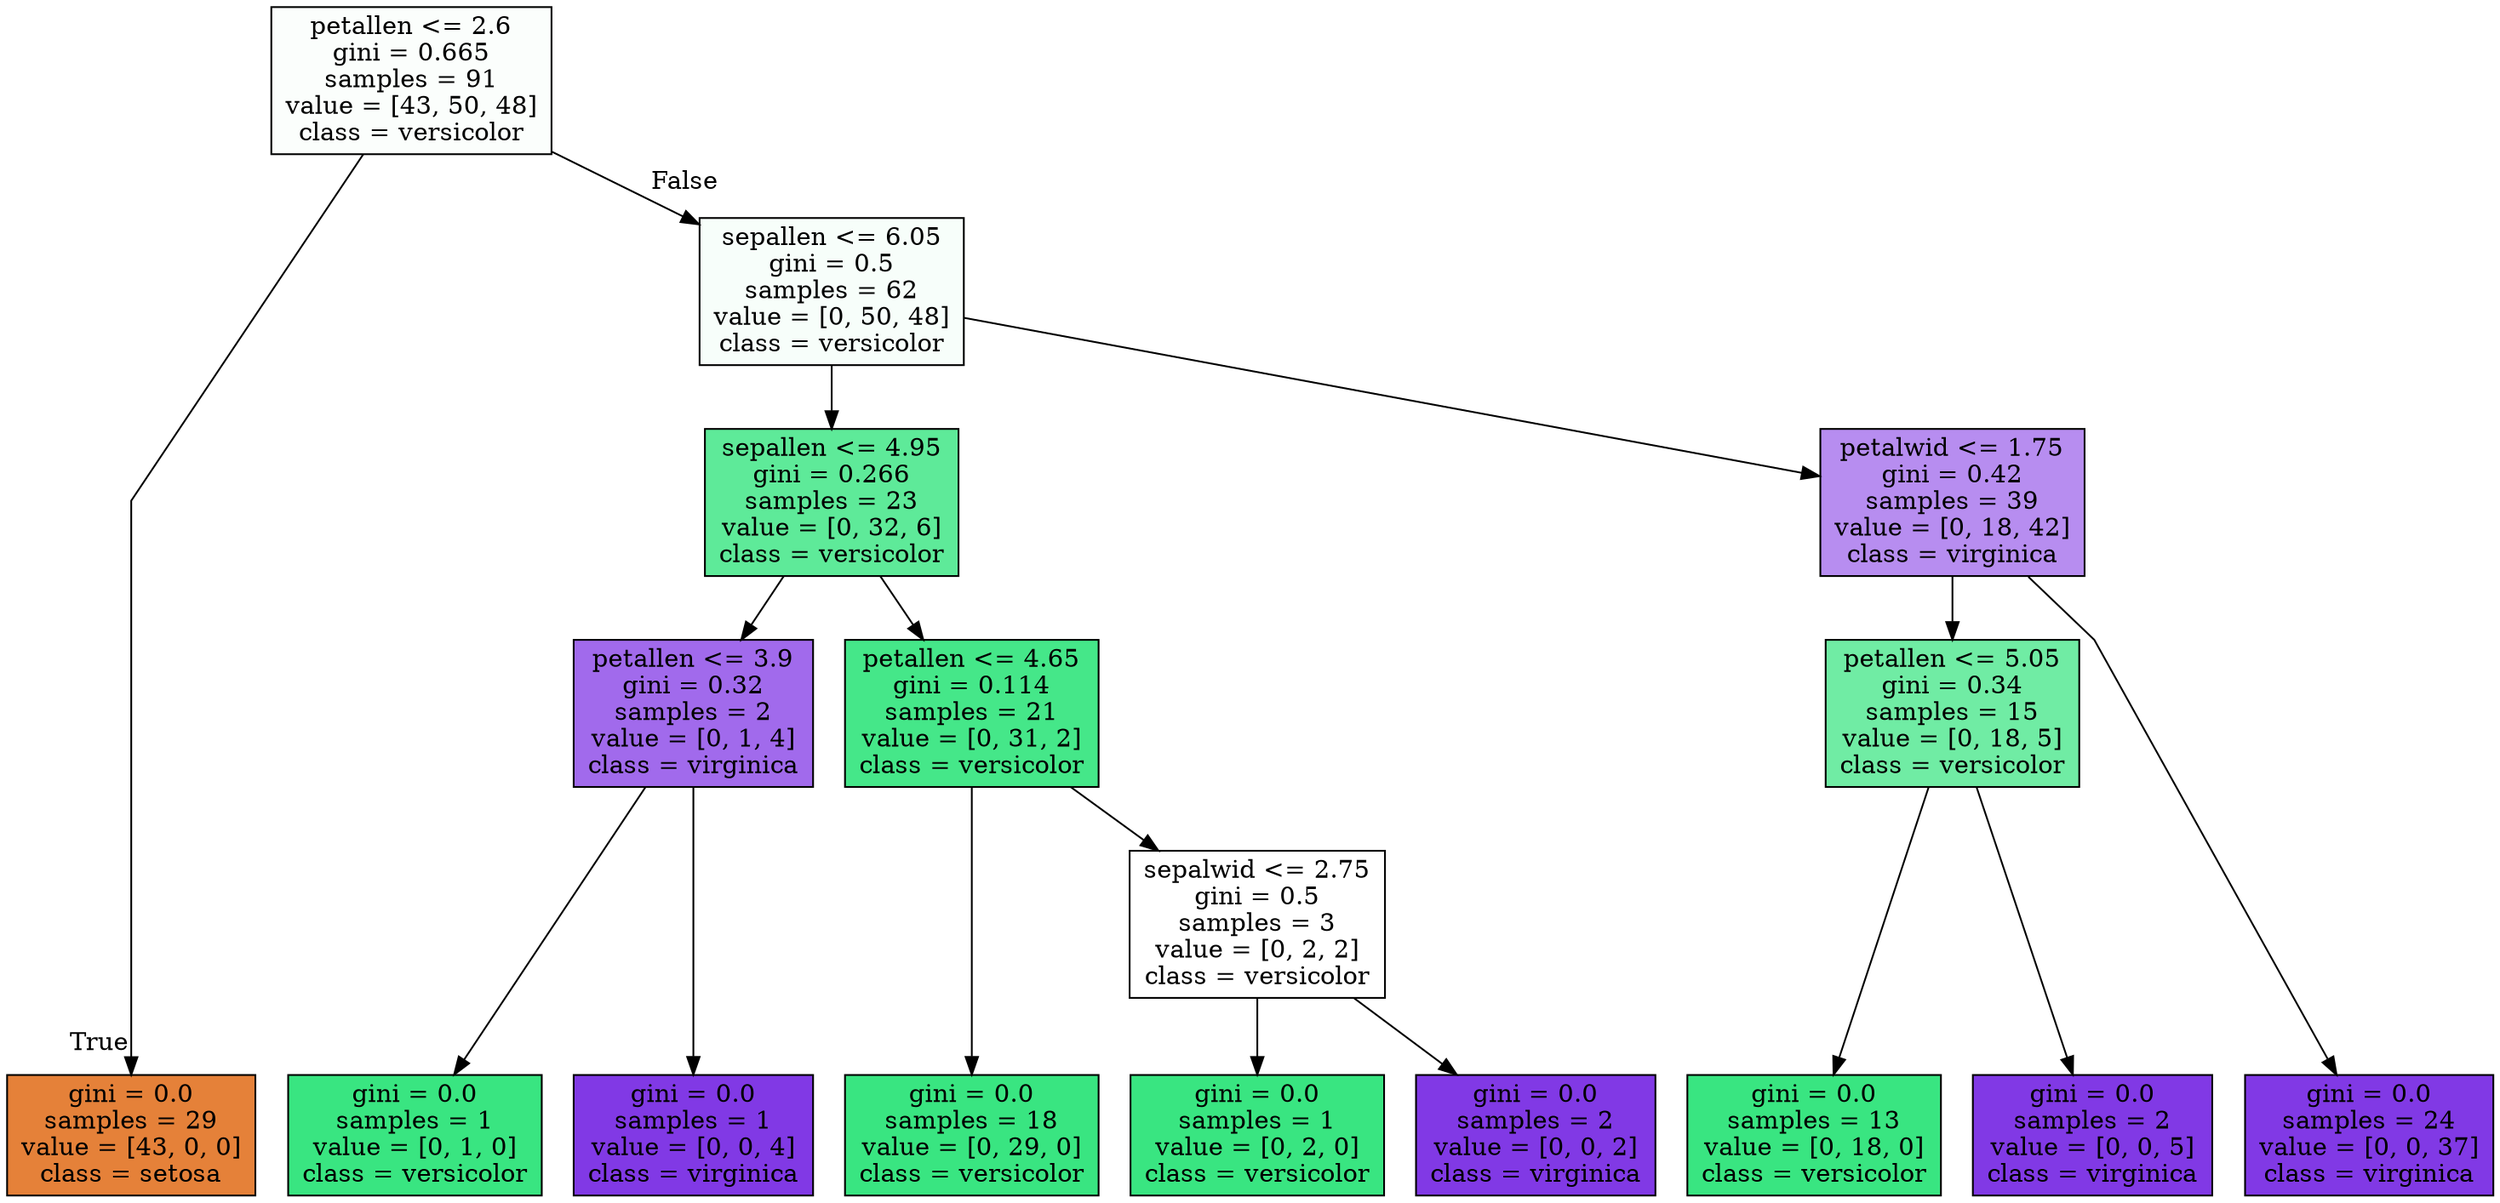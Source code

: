 digraph Tree {
node [shape=box, style="filled", color="black"] ;
graph [ranksep=equally, splines=polyline] ;
0 [label="petallen <= 2.6\ngini = 0.665\nsamples = 91\nvalue = [43, 50, 48]\nclass = versicolor", fillcolor="#39e58105"] ;
1 [label="gini = 0.0\nsamples = 29\nvalue = [43, 0, 0]\nclass = setosa", fillcolor="#e58139ff"] ;
0 -> 1 [labeldistance=2.5, labelangle=45, headlabel="True"] ;
2 [label="sepallen <= 6.05\ngini = 0.5\nsamples = 62\nvalue = [0, 50, 48]\nclass = versicolor", fillcolor="#39e5810a"] ;
0 -> 2 [labeldistance=2.5, labelangle=-45, headlabel="False"] ;
3 [label="sepallen <= 4.95\ngini = 0.266\nsamples = 23\nvalue = [0, 32, 6]\nclass = versicolor", fillcolor="#39e581cf"] ;
2 -> 3 ;
4 [label="petallen <= 3.9\ngini = 0.32\nsamples = 2\nvalue = [0, 1, 4]\nclass = virginica", fillcolor="#8139e5bf"] ;
3 -> 4 ;
5 [label="gini = 0.0\nsamples = 1\nvalue = [0, 1, 0]\nclass = versicolor", fillcolor="#39e581ff"] ;
4 -> 5 ;
6 [label="gini = 0.0\nsamples = 1\nvalue = [0, 0, 4]\nclass = virginica", fillcolor="#8139e5ff"] ;
4 -> 6 ;
7 [label="petallen <= 4.65\ngini = 0.114\nsamples = 21\nvalue = [0, 31, 2]\nclass = versicolor", fillcolor="#39e581ef"] ;
3 -> 7 ;
8 [label="gini = 0.0\nsamples = 18\nvalue = [0, 29, 0]\nclass = versicolor", fillcolor="#39e581ff"] ;
7 -> 8 ;
9 [label="sepalwid <= 2.75\ngini = 0.5\nsamples = 3\nvalue = [0, 2, 2]\nclass = versicolor", fillcolor="#39e58100"] ;
7 -> 9 ;
10 [label="gini = 0.0\nsamples = 1\nvalue = [0, 2, 0]\nclass = versicolor", fillcolor="#39e581ff"] ;
9 -> 10 ;
11 [label="gini = 0.0\nsamples = 2\nvalue = [0, 0, 2]\nclass = virginica", fillcolor="#8139e5ff"] ;
9 -> 11 ;
12 [label="petalwid <= 1.75\ngini = 0.42\nsamples = 39\nvalue = [0, 18, 42]\nclass = virginica", fillcolor="#8139e592"] ;
2 -> 12 ;
13 [label="petallen <= 5.05\ngini = 0.34\nsamples = 15\nvalue = [0, 18, 5]\nclass = versicolor", fillcolor="#39e581b8"] ;
12 -> 13 ;
14 [label="gini = 0.0\nsamples = 13\nvalue = [0, 18, 0]\nclass = versicolor", fillcolor="#39e581ff"] ;
13 -> 14 ;
15 [label="gini = 0.0\nsamples = 2\nvalue = [0, 0, 5]\nclass = virginica", fillcolor="#8139e5ff"] ;
13 -> 15 ;
16 [label="gini = 0.0\nsamples = 24\nvalue = [0, 0, 37]\nclass = virginica", fillcolor="#8139e5ff"] ;
12 -> 16 ;
{rank=same ; 0} ;
{rank=same ; 2} ;
{rank=same ; 3; 12} ;
{rank=same ; 4; 7; 13} ;
{rank=same ; 9} ;
{rank=same ; 1; 5; 6; 8; 10; 11; 14; 15; 16} ;
}